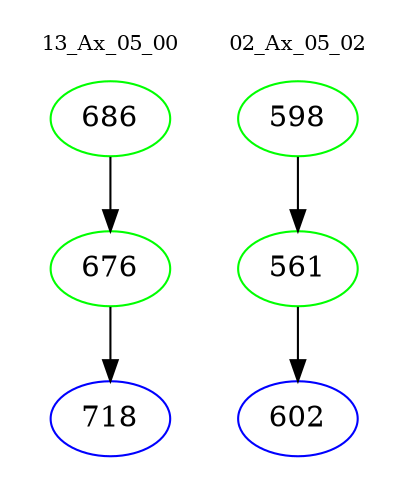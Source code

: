 digraph{
subgraph cluster_0 {
color = white
label = "13_Ax_05_00";
fontsize=10;
T0_686 [label="686", color="green"]
T0_686 -> T0_676 [color="black"]
T0_676 [label="676", color="green"]
T0_676 -> T0_718 [color="black"]
T0_718 [label="718", color="blue"]
}
subgraph cluster_1 {
color = white
label = "02_Ax_05_02";
fontsize=10;
T1_598 [label="598", color="green"]
T1_598 -> T1_561 [color="black"]
T1_561 [label="561", color="green"]
T1_561 -> T1_602 [color="black"]
T1_602 [label="602", color="blue"]
}
}
